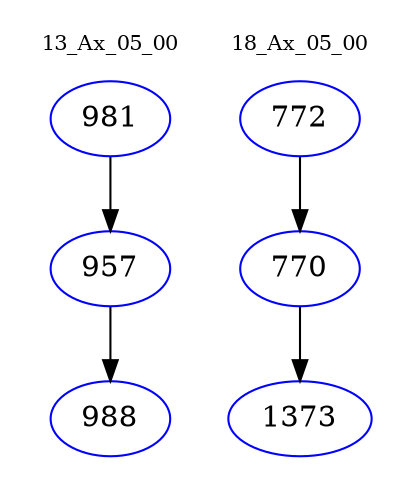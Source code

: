 digraph{
subgraph cluster_0 {
color = white
label = "13_Ax_05_00";
fontsize=10;
T0_981 [label="981", color="blue"]
T0_981 -> T0_957 [color="black"]
T0_957 [label="957", color="blue"]
T0_957 -> T0_988 [color="black"]
T0_988 [label="988", color="blue"]
}
subgraph cluster_1 {
color = white
label = "18_Ax_05_00";
fontsize=10;
T1_772 [label="772", color="blue"]
T1_772 -> T1_770 [color="black"]
T1_770 [label="770", color="blue"]
T1_770 -> T1_1373 [color="black"]
T1_1373 [label="1373", color="blue"]
}
}
